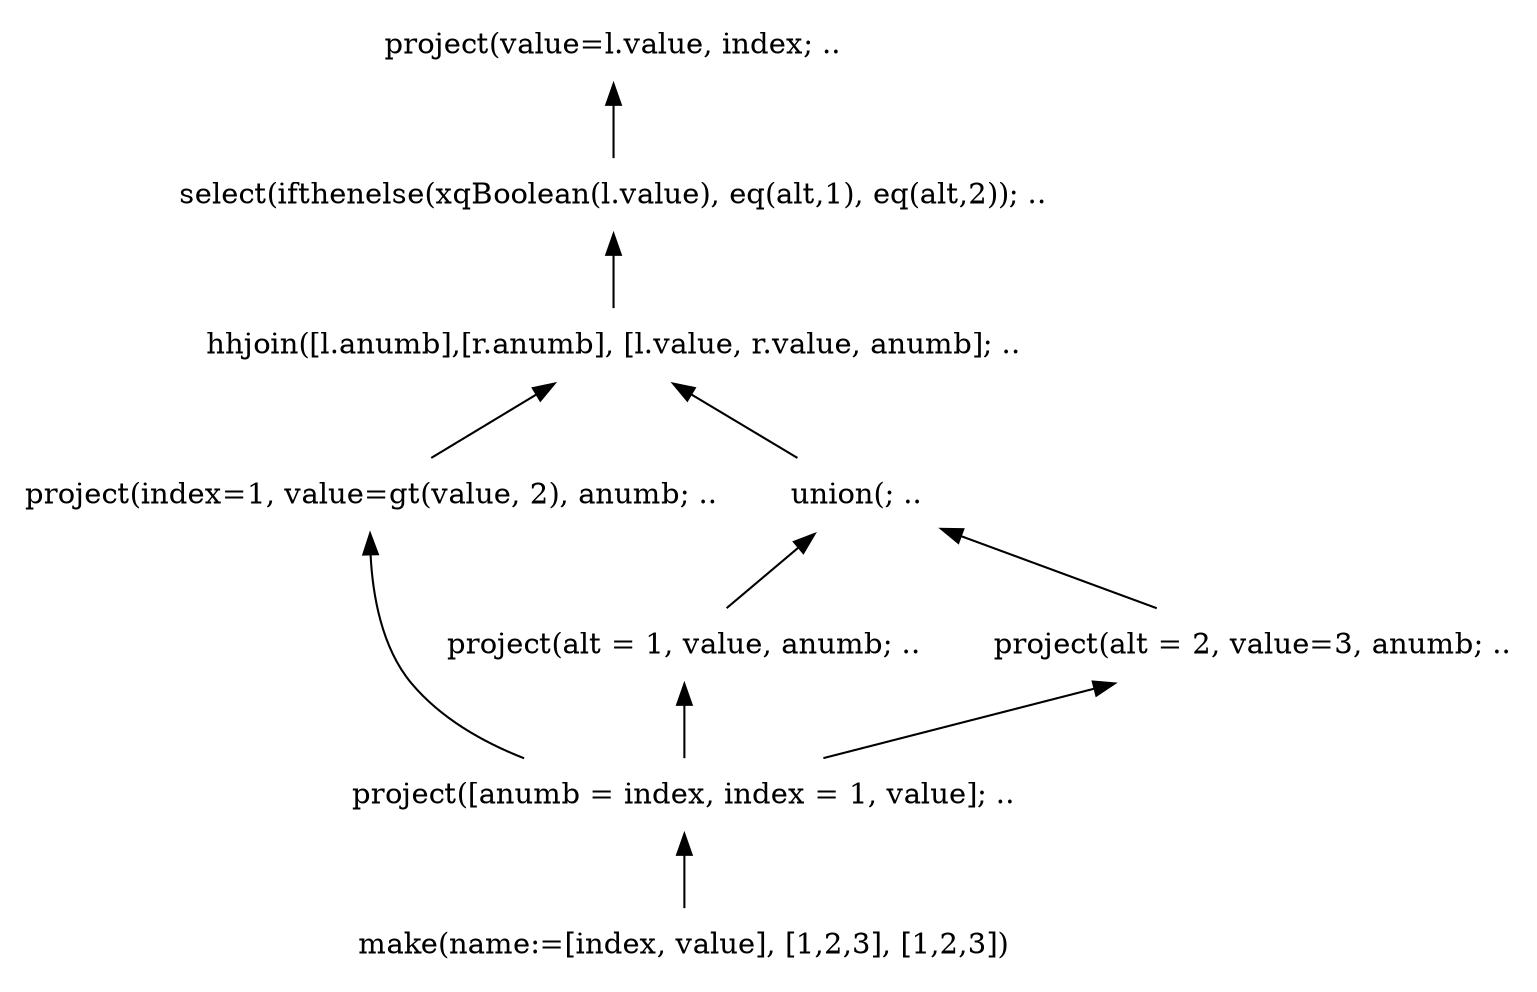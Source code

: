 digraph AST {
edge [color=black, dir=both, weight=1, fontcolor=black, fontname=Helvetica, arrowhead=none,arrowtail=normal]
node [shape=plaintext]

project123->make123
make123 [label="make(name:=[index, value], [1,2,3], [1,2,3])"]
//make2 [label="make(name:=[index, value],[1], [2])"]
project123 [label="project([anumb = index, index = 1, value]; .."]

project1 [label="project(value=l.value, index; .."]
project2 [label="project(alt = 1, value, anumb; .."]
project3 [label="project(alt = 2, value=3, anumb; .."]
project4 [label="project(index=1, value=gt(value, 2), anumb; .."]

select1 [label="select(ifthenelse(xqBoolean(l.value), eq(alt,1), eq(alt,2)); .."]

hhjoin1 [label="hhjoin([l.anumb],[r.anumb], [l.value, r.value, anumb]; .."]

union1 [label="union(; .."]

project1->select1
  select1->hhjoin1
    hhjoin1->union1
      union1->project2
        project2->project123
      union1->project3
        project3->project123
    hhjoin1->project4
      project4->project123

}